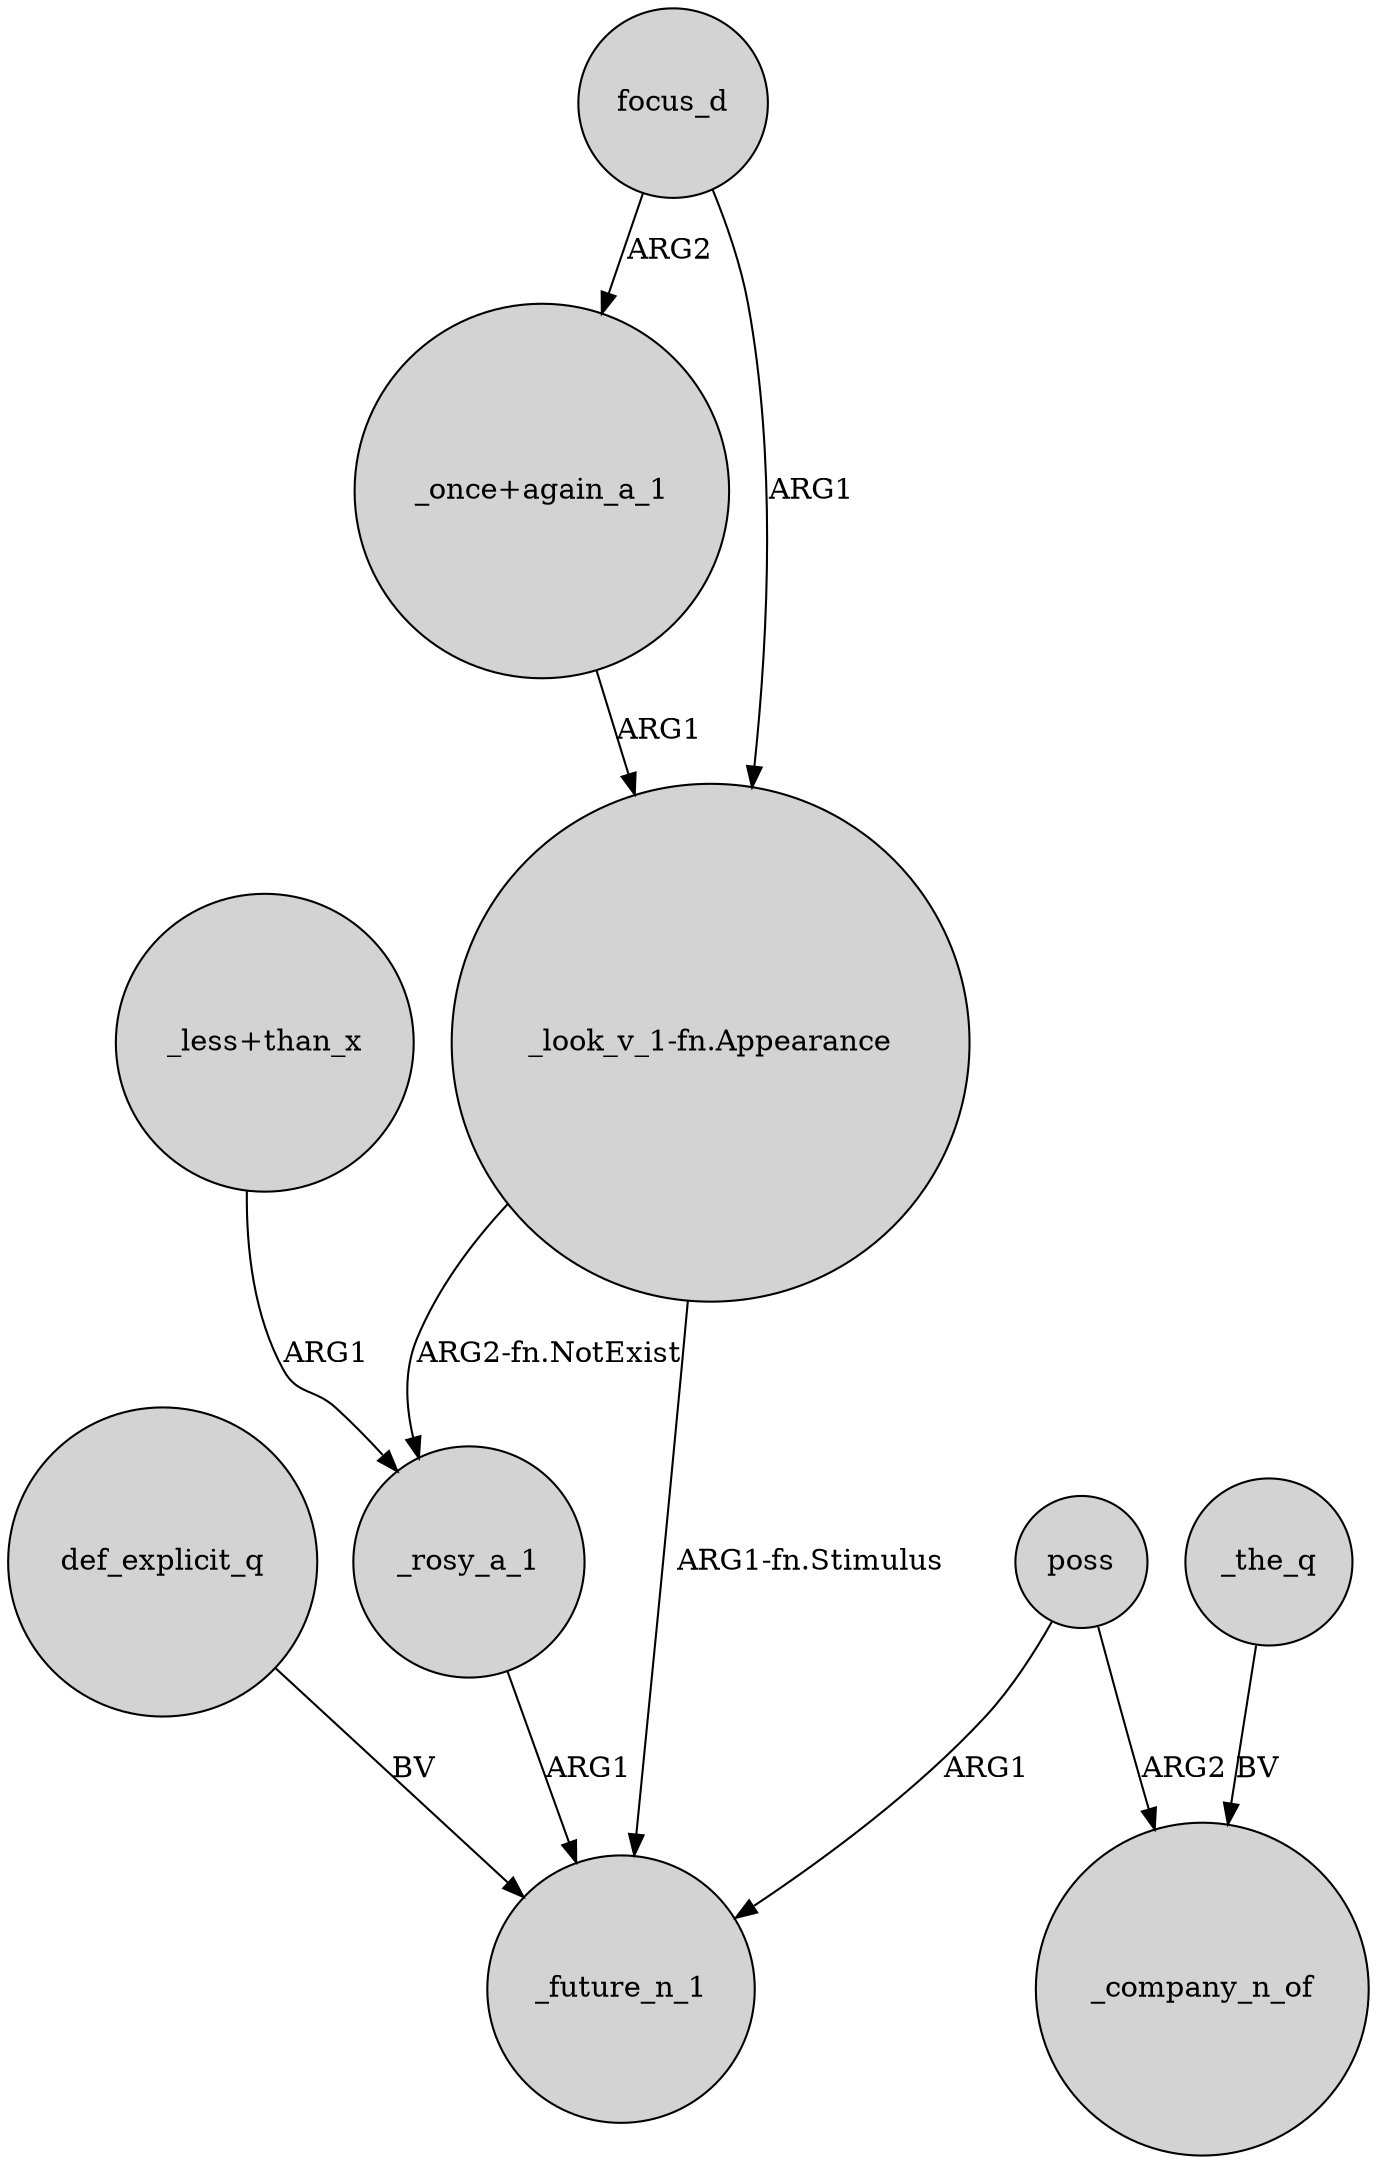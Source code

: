 digraph {
	node [shape=circle style=filled]
	def_explicit_q -> _future_n_1 [label=BV]
	"_once+again_a_1" -> "_look_v_1-fn.Appearance" [label=ARG1]
	poss -> _company_n_of [label=ARG2]
	poss -> _future_n_1 [label=ARG1]
	"_look_v_1-fn.Appearance" -> _future_n_1 [label="ARG1-fn.Stimulus"]
	_the_q -> _company_n_of [label=BV]
	"_less+than_x" -> _rosy_a_1 [label=ARG1]
	focus_d -> "_once+again_a_1" [label=ARG2]
	_rosy_a_1 -> _future_n_1 [label=ARG1]
	"_look_v_1-fn.Appearance" -> _rosy_a_1 [label="ARG2-fn.NotExist"]
	focus_d -> "_look_v_1-fn.Appearance" [label=ARG1]
}
